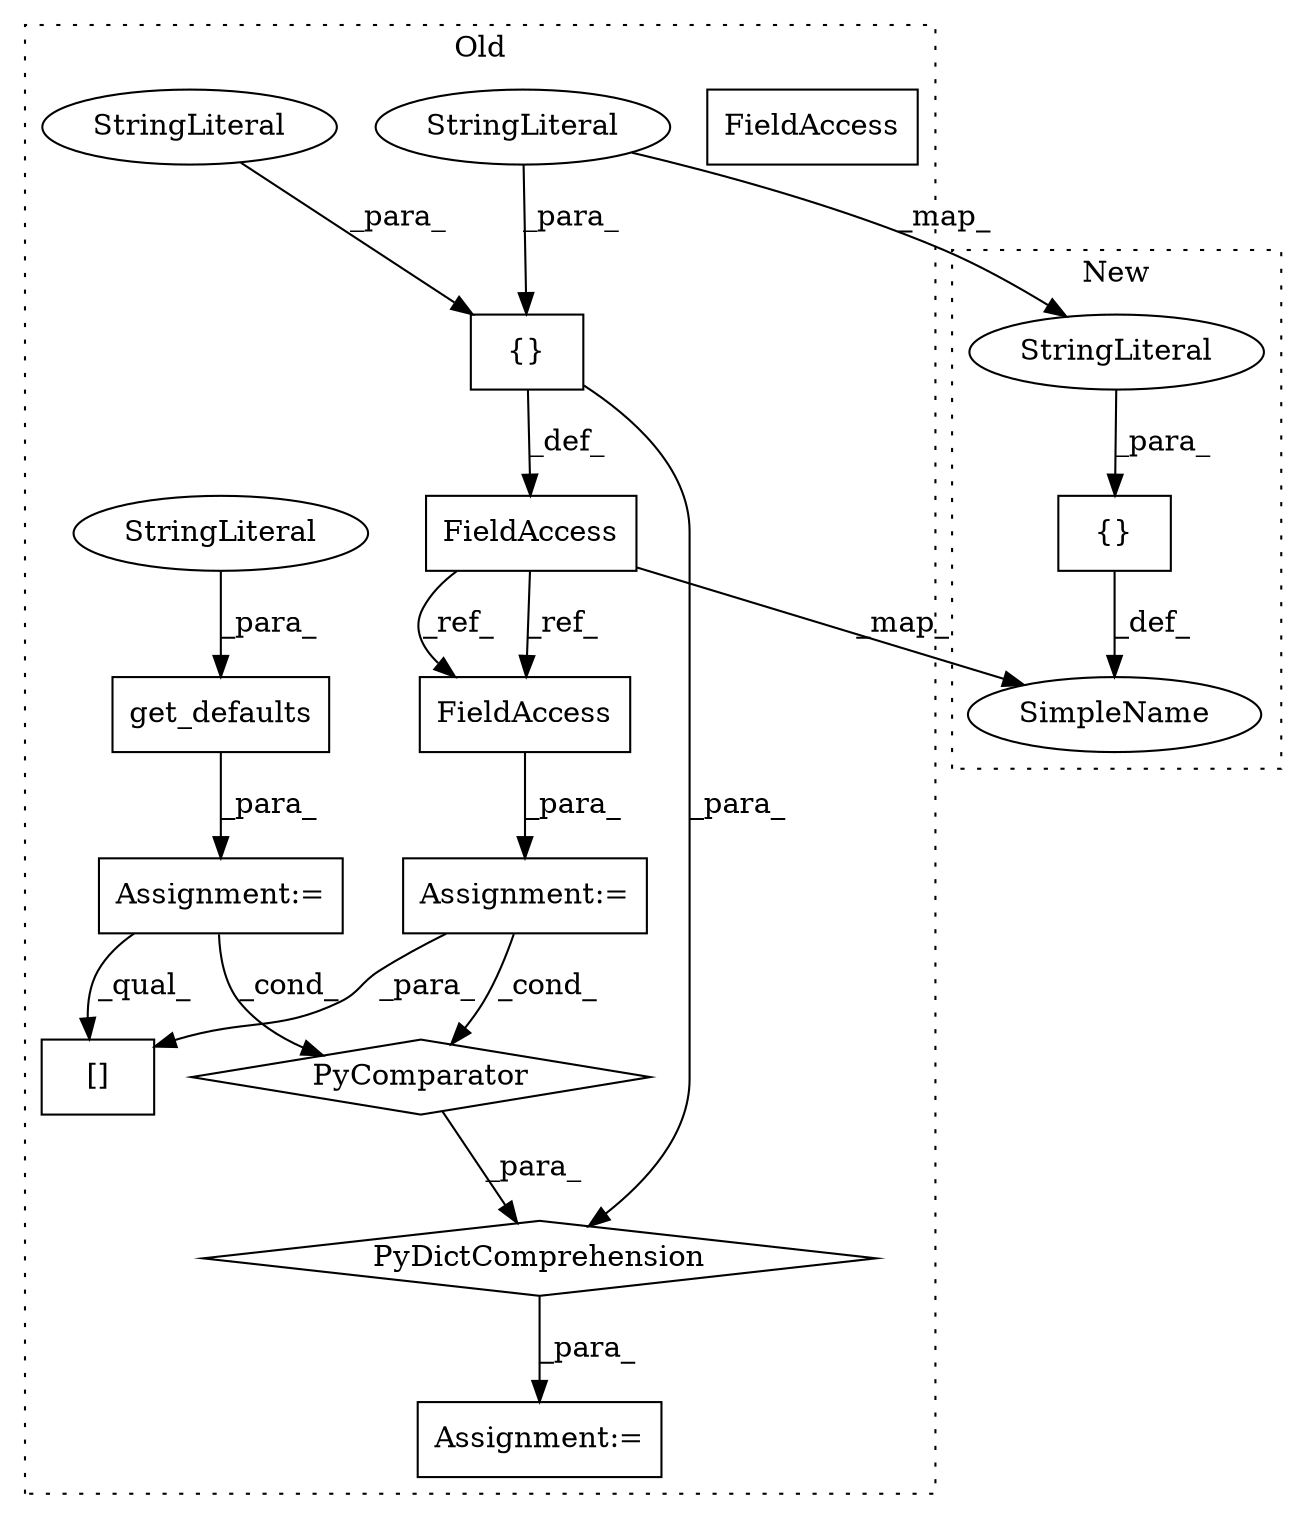 digraph G {
subgraph cluster0 {
1 [label="get_defaults" a="32" s="560,579" l="13,1" shape="box"];
3 [label="[]" a="2" s="692,713" l="20,1" shape="box"];
4 [label="Assignment:=" a="7" s="674" l="12" shape="box"];
5 [label="{}" a="4" s="610,648" l="1,1" shape="box"];
6 [label="PyComparator" a="113" s="775" l="27" shape="diamond"];
7 [label="FieldAccess" a="22" s="586" l="11" shape="box"];
9 [label="FieldAccess" a="22" s="782" l="11" shape="box"];
10 [label="StringLiteral" a="45" s="573" l="6" shape="ellipse"];
11 [label="Assignment:=" a="7" s="559" l="1" shape="box"];
12 [label="Assignment:=" a="7" s="775" l="27" shape="box"];
13 [label="StringLiteral" a="45" s="631" l="17" shape="ellipse"];
15 [label="PyDictComprehension" a="110" s="686" l="124" shape="diamond"];
16 [label="StringLiteral" a="45" s="611" l="19" shape="ellipse"];
17 [label="FieldAccess" a="22" s="782" l="11" shape="box"];
label = "Old";
style="dotted";
}
subgraph cluster1 {
2 [label="{}" a="4" s="467,486" l="1,1" shape="box"];
8 [label="SimpleName" a="42" s="438" l="16" shape="ellipse"];
14 [label="StringLiteral" a="45" s="468" l="18" shape="ellipse"];
label = "New";
style="dotted";
}
1 -> 11 [label="_para_"];
2 -> 8 [label="_def_"];
5 -> 15 [label="_para_"];
5 -> 7 [label="_def_"];
6 -> 15 [label="_para_"];
7 -> 17 [label="_ref_"];
7 -> 17 [label="_ref_"];
7 -> 8 [label="_map_"];
10 -> 1 [label="_para_"];
11 -> 3 [label="_qual_"];
11 -> 6 [label="_cond_"];
12 -> 6 [label="_cond_"];
12 -> 3 [label="_para_"];
13 -> 14 [label="_map_"];
13 -> 5 [label="_para_"];
14 -> 2 [label="_para_"];
15 -> 4 [label="_para_"];
16 -> 5 [label="_para_"];
17 -> 12 [label="_para_"];
}